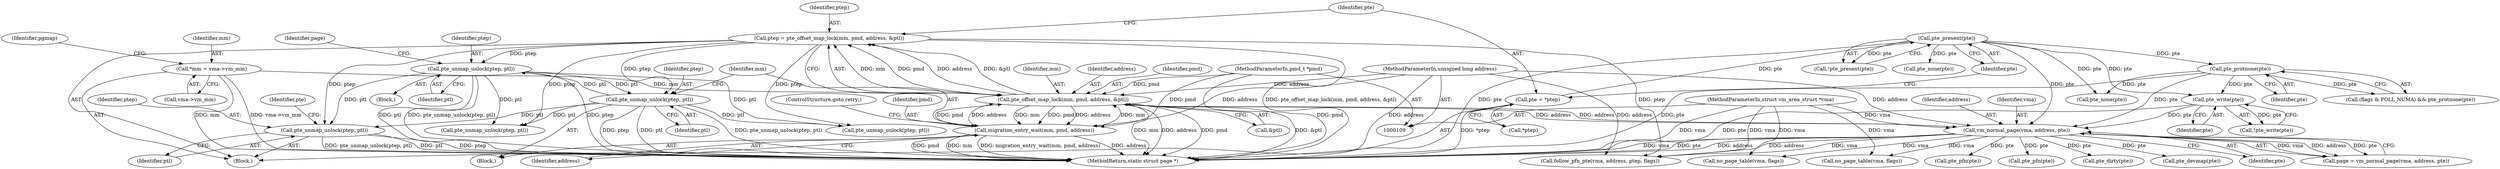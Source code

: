 digraph "1_linux_19be0eaffa3ac7d8eb6784ad9bdbc7d67ed8e619_0@pointer" {
"1000380" [label="(Call,pte_unmap_unlock(ptep, ptl))"];
"1000139" [label="(Call,ptep = pte_offset_map_lock(mm, pmd, address, &ptl))"];
"1000141" [label="(Call,pte_offset_map_lock(mm, pmd, address, &ptl))"];
"1000116" [label="(Call,*mm = vma->vm_mm)"];
"1000180" [label="(Call,migration_entry_wait(mm, pmd, address))"];
"1000112" [label="(MethodParameterIn,pmd_t *pmd)"];
"1000111" [label="(MethodParameterIn,unsigned long address)"];
"1000209" [label="(Call,vm_normal_page(vma, address, pte))"];
"1000110" [label="(MethodParameterIn,struct vm_area_struct *vma)"];
"1000199" [label="(Call,pte_write(pte))"];
"1000190" [label="(Call,pte_protnone(pte))"];
"1000153" [label="(Call,pte_present(pte))"];
"1000147" [label="(Call,pte = *ptep)"];
"1000290" [label="(Call,pte_unmap_unlock(ptep, ptl))"];
"1000177" [label="(Call,pte_unmap_unlock(ptep, ptl))"];
"1000116" [label="(Call,*mm = vma->vm_mm)"];
"1000385" [label="(Call,pte_none(pte))"];
"1000184" [label="(ControlStructure,goto retry;)"];
"1000382" [label="(Identifier,ptl)"];
"1000142" [label="(Identifier,mm)"];
"1000111" [label="(MethodParameterIn,unsigned long address)"];
"1000117" [label="(Identifier,mm)"];
"1000145" [label="(Call,&ptl)"];
"1000182" [label="(Identifier,pmd)"];
"1000199" [label="(Call,pte_write(pte))"];
"1000291" [label="(Identifier,ptep)"];
"1000179" [label="(Identifier,ptl)"];
"1000114" [label="(Block,)"];
"1000136" [label="(Call,no_page_table(vma, flags))"];
"1000110" [label="(MethodParameterIn,struct vm_area_struct *vma)"];
"1000180" [label="(Call,migration_entry_wait(mm, pmd, address))"];
"1000144" [label="(Identifier,address)"];
"1000286" [label="(Block,)"];
"1000380" [label="(Call,pte_unmap_unlock(ptep, ptl))"];
"1000212" [label="(Identifier,pte)"];
"1000118" [label="(Call,vma->vm_mm)"];
"1000141" [label="(Call,pte_offset_map_lock(mm, pmd, address, &ptl))"];
"1000207" [label="(Call,page = vm_normal_page(vma, address, pte))"];
"1000178" [label="(Identifier,ptep)"];
"1000191" [label="(Identifier,pte)"];
"1000123" [label="(Identifier,pgmap)"];
"1000190" [label="(Call,pte_protnone(pte))"];
"1000186" [label="(Call,(flags & FOLL_NUMA) && pte_protnone(pte))"];
"1000147" [label="(Call,pte = *ptep)"];
"1000257" [label="(Call,pte_pfn(pte))"];
"1000152" [label="(Call,!pte_present(pte))"];
"1000211" [label="(Identifier,address)"];
"1000390" [label="(Call,no_page_table(vma, flags))"];
"1000112" [label="(MethodParameterIn,pmd_t *pmd)"];
"1000227" [label="(Call,pte_pfn(pte))"];
"1000269" [label="(Call,follow_pfn_pte(vma, address, ptep, flags))"];
"1000200" [label="(Identifier,pte)"];
"1000165" [label="(Call,pte_none(pte))"];
"1000149" [label="(Call,*ptep)"];
"1000294" [label="(Identifier,page)"];
"1000198" [label="(Call,!pte_write(pte))"];
"1000183" [label="(Identifier,address)"];
"1000210" [label="(Identifier,vma)"];
"1000336" [label="(Call,pte_dirty(pte))"];
"1000218" [label="(Call,pte_devmap(pte))"];
"1000181" [label="(Identifier,mm)"];
"1000381" [label="(Identifier,ptep)"];
"1000177" [label="(Call,pte_unmap_unlock(ptep, ptl))"];
"1000209" [label="(Call,vm_normal_page(vma, address, pte))"];
"1000148" [label="(Identifier,pte)"];
"1000393" [label="(MethodReturn,static struct page *)"];
"1000139" [label="(Call,ptep = pte_offset_map_lock(mm, pmd, address, &ptl))"];
"1000202" [label="(Call,pte_unmap_unlock(ptep, ptl))"];
"1000143" [label="(Identifier,pmd)"];
"1000155" [label="(Block,)"];
"1000154" [label="(Identifier,pte)"];
"1000386" [label="(Identifier,pte)"];
"1000153" [label="(Call,pte_present(pte))"];
"1000374" [label="(Call,pte_unmap_unlock(ptep, ptl))"];
"1000140" [label="(Identifier,ptep)"];
"1000292" [label="(Identifier,ptl)"];
"1000290" [label="(Call,pte_unmap_unlock(ptep, ptl))"];
"1000380" -> "1000114"  [label="AST: "];
"1000380" -> "1000382"  [label="CFG: "];
"1000381" -> "1000380"  [label="AST: "];
"1000382" -> "1000380"  [label="AST: "];
"1000386" -> "1000380"  [label="CFG: "];
"1000380" -> "1000393"  [label="DDG: pte_unmap_unlock(ptep, ptl)"];
"1000380" -> "1000393"  [label="DDG: ptl"];
"1000380" -> "1000393"  [label="DDG: ptep"];
"1000139" -> "1000380"  [label="DDG: ptep"];
"1000290" -> "1000380"  [label="DDG: ptl"];
"1000177" -> "1000380"  [label="DDG: ptl"];
"1000139" -> "1000114"  [label="AST: "];
"1000139" -> "1000141"  [label="CFG: "];
"1000140" -> "1000139"  [label="AST: "];
"1000141" -> "1000139"  [label="AST: "];
"1000148" -> "1000139"  [label="CFG: "];
"1000139" -> "1000393"  [label="DDG: pte_offset_map_lock(mm, pmd, address, &ptl)"];
"1000141" -> "1000139"  [label="DDG: mm"];
"1000141" -> "1000139"  [label="DDG: pmd"];
"1000141" -> "1000139"  [label="DDG: address"];
"1000141" -> "1000139"  [label="DDG: &ptl"];
"1000139" -> "1000177"  [label="DDG: ptep"];
"1000139" -> "1000202"  [label="DDG: ptep"];
"1000139" -> "1000269"  [label="DDG: ptep"];
"1000139" -> "1000290"  [label="DDG: ptep"];
"1000139" -> "1000374"  [label="DDG: ptep"];
"1000141" -> "1000145"  [label="CFG: "];
"1000142" -> "1000141"  [label="AST: "];
"1000143" -> "1000141"  [label="AST: "];
"1000144" -> "1000141"  [label="AST: "];
"1000145" -> "1000141"  [label="AST: "];
"1000141" -> "1000393"  [label="DDG: mm"];
"1000141" -> "1000393"  [label="DDG: address"];
"1000141" -> "1000393"  [label="DDG: pmd"];
"1000141" -> "1000393"  [label="DDG: &ptl"];
"1000116" -> "1000141"  [label="DDG: mm"];
"1000180" -> "1000141"  [label="DDG: mm"];
"1000180" -> "1000141"  [label="DDG: pmd"];
"1000180" -> "1000141"  [label="DDG: address"];
"1000112" -> "1000141"  [label="DDG: pmd"];
"1000209" -> "1000141"  [label="DDG: address"];
"1000111" -> "1000141"  [label="DDG: address"];
"1000141" -> "1000180"  [label="DDG: mm"];
"1000141" -> "1000180"  [label="DDG: pmd"];
"1000141" -> "1000180"  [label="DDG: address"];
"1000141" -> "1000209"  [label="DDG: address"];
"1000116" -> "1000114"  [label="AST: "];
"1000116" -> "1000118"  [label="CFG: "];
"1000117" -> "1000116"  [label="AST: "];
"1000118" -> "1000116"  [label="AST: "];
"1000123" -> "1000116"  [label="CFG: "];
"1000116" -> "1000393"  [label="DDG: mm"];
"1000116" -> "1000393"  [label="DDG: vma->vm_mm"];
"1000180" -> "1000155"  [label="AST: "];
"1000180" -> "1000183"  [label="CFG: "];
"1000181" -> "1000180"  [label="AST: "];
"1000182" -> "1000180"  [label="AST: "];
"1000183" -> "1000180"  [label="AST: "];
"1000184" -> "1000180"  [label="CFG: "];
"1000180" -> "1000393"  [label="DDG: pmd"];
"1000180" -> "1000393"  [label="DDG: mm"];
"1000180" -> "1000393"  [label="DDG: migration_entry_wait(mm, pmd, address)"];
"1000180" -> "1000393"  [label="DDG: address"];
"1000112" -> "1000180"  [label="DDG: pmd"];
"1000111" -> "1000180"  [label="DDG: address"];
"1000112" -> "1000109"  [label="AST: "];
"1000112" -> "1000393"  [label="DDG: pmd"];
"1000111" -> "1000109"  [label="AST: "];
"1000111" -> "1000393"  [label="DDG: address"];
"1000111" -> "1000209"  [label="DDG: address"];
"1000111" -> "1000269"  [label="DDG: address"];
"1000209" -> "1000207"  [label="AST: "];
"1000209" -> "1000212"  [label="CFG: "];
"1000210" -> "1000209"  [label="AST: "];
"1000211" -> "1000209"  [label="AST: "];
"1000212" -> "1000209"  [label="AST: "];
"1000207" -> "1000209"  [label="CFG: "];
"1000209" -> "1000393"  [label="DDG: vma"];
"1000209" -> "1000393"  [label="DDG: pte"];
"1000209" -> "1000393"  [label="DDG: address"];
"1000209" -> "1000136"  [label="DDG: vma"];
"1000209" -> "1000207"  [label="DDG: vma"];
"1000209" -> "1000207"  [label="DDG: address"];
"1000209" -> "1000207"  [label="DDG: pte"];
"1000110" -> "1000209"  [label="DDG: vma"];
"1000199" -> "1000209"  [label="DDG: pte"];
"1000190" -> "1000209"  [label="DDG: pte"];
"1000153" -> "1000209"  [label="DDG: pte"];
"1000209" -> "1000218"  [label="DDG: pte"];
"1000209" -> "1000227"  [label="DDG: pte"];
"1000209" -> "1000257"  [label="DDG: pte"];
"1000209" -> "1000269"  [label="DDG: vma"];
"1000209" -> "1000269"  [label="DDG: address"];
"1000209" -> "1000336"  [label="DDG: pte"];
"1000209" -> "1000390"  [label="DDG: vma"];
"1000110" -> "1000109"  [label="AST: "];
"1000110" -> "1000393"  [label="DDG: vma"];
"1000110" -> "1000136"  [label="DDG: vma"];
"1000110" -> "1000269"  [label="DDG: vma"];
"1000110" -> "1000390"  [label="DDG: vma"];
"1000199" -> "1000198"  [label="AST: "];
"1000199" -> "1000200"  [label="CFG: "];
"1000200" -> "1000199"  [label="AST: "];
"1000198" -> "1000199"  [label="CFG: "];
"1000199" -> "1000393"  [label="DDG: pte"];
"1000199" -> "1000198"  [label="DDG: pte"];
"1000190" -> "1000199"  [label="DDG: pte"];
"1000153" -> "1000199"  [label="DDG: pte"];
"1000190" -> "1000186"  [label="AST: "];
"1000190" -> "1000191"  [label="CFG: "];
"1000191" -> "1000190"  [label="AST: "];
"1000186" -> "1000190"  [label="CFG: "];
"1000190" -> "1000393"  [label="DDG: pte"];
"1000190" -> "1000186"  [label="DDG: pte"];
"1000153" -> "1000190"  [label="DDG: pte"];
"1000190" -> "1000385"  [label="DDG: pte"];
"1000153" -> "1000152"  [label="AST: "];
"1000153" -> "1000154"  [label="CFG: "];
"1000154" -> "1000153"  [label="AST: "];
"1000152" -> "1000153"  [label="CFG: "];
"1000153" -> "1000393"  [label="DDG: pte"];
"1000153" -> "1000152"  [label="DDG: pte"];
"1000147" -> "1000153"  [label="DDG: pte"];
"1000153" -> "1000165"  [label="DDG: pte"];
"1000153" -> "1000385"  [label="DDG: pte"];
"1000147" -> "1000114"  [label="AST: "];
"1000147" -> "1000149"  [label="CFG: "];
"1000148" -> "1000147"  [label="AST: "];
"1000149" -> "1000147"  [label="AST: "];
"1000154" -> "1000147"  [label="CFG: "];
"1000147" -> "1000393"  [label="DDG: *ptep"];
"1000290" -> "1000286"  [label="AST: "];
"1000290" -> "1000292"  [label="CFG: "];
"1000291" -> "1000290"  [label="AST: "];
"1000292" -> "1000290"  [label="AST: "];
"1000294" -> "1000290"  [label="CFG: "];
"1000290" -> "1000393"  [label="DDG: ptep"];
"1000290" -> "1000393"  [label="DDG: ptl"];
"1000290" -> "1000393"  [label="DDG: pte_unmap_unlock(ptep, ptl)"];
"1000290" -> "1000177"  [label="DDG: ptl"];
"1000290" -> "1000202"  [label="DDG: ptl"];
"1000177" -> "1000290"  [label="DDG: ptl"];
"1000290" -> "1000374"  [label="DDG: ptl"];
"1000177" -> "1000155"  [label="AST: "];
"1000177" -> "1000179"  [label="CFG: "];
"1000178" -> "1000177"  [label="AST: "];
"1000179" -> "1000177"  [label="AST: "];
"1000181" -> "1000177"  [label="CFG: "];
"1000177" -> "1000393"  [label="DDG: ptep"];
"1000177" -> "1000393"  [label="DDG: ptl"];
"1000177" -> "1000393"  [label="DDG: pte_unmap_unlock(ptep, ptl)"];
"1000177" -> "1000202"  [label="DDG: ptl"];
"1000177" -> "1000374"  [label="DDG: ptl"];
}
